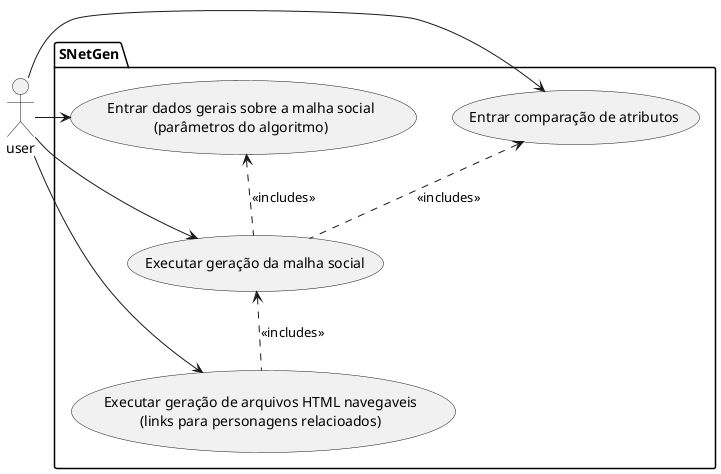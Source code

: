 

        ------------------------------------------------------------------------------------------------------------------
,----.  ,------------------------------.   ,----------------------------------------.   ,--------------------------------.   ,--------------------------------------------.
|user|  |Entrar comparação de atributos|   |Entrar dados gerais sobre a malha social|   |Executar geração da malha social|   |Executar geração de arquivos HTML navegaveis|
|----|  |------------------------------|   |----------------------------------------|   |--------------------------------|   |--------------------------------------------|
|----|--|------------------------------|---|----------------------------------------|---|--------------------------------|---|--------------------------------------------|
`----'  `------------------------------'   |                                        |   `--------------------------------'   |                                            |
                                           `----------------------------------------'                                        `--------------------------------------------'

@startuml
actor user
package SNetGen {
    usecase "Entrar comparação de atributos" as uc1
    usecase "Entrar dados gerais sobre a malha social\n(parâmetros do algoritmo)" as uc2
    usecase "Executar geração da malha social" as uc3
    usecase "Executar geração de arquivos HTML navegaveis\n(links para personagens relacioados)" as uc4
}

user -> uc1
user -> uc2
user -> uc3
user -> uc4

uc1 <.. uc3: <<includes>>
uc2 <.. uc3: <<includes>>
uc3 <.. uc4: <<includes>>

@enduml
